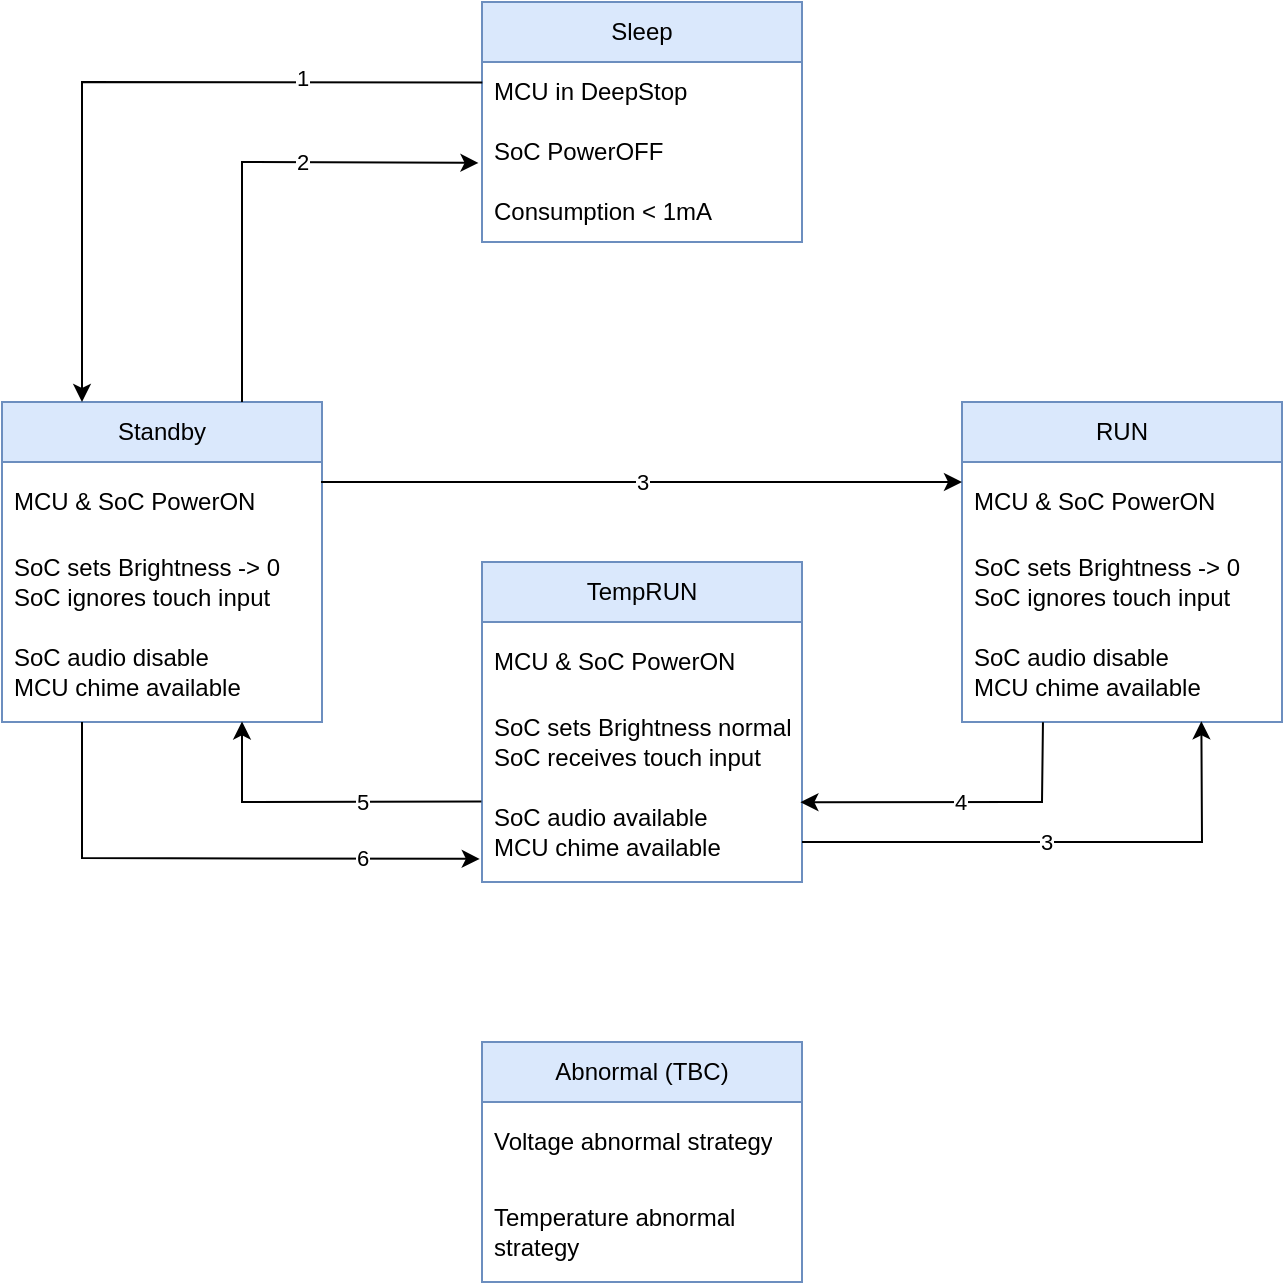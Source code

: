 <mxfile version="21.5.1" type="device">
  <diagram name="Page-1" id="nTvQaMiFDj8szaOnVxSe">
    <mxGraphModel dx="672" dy="428" grid="1" gridSize="10" guides="1" tooltips="1" connect="1" arrows="1" fold="1" page="1" pageScale="1" pageWidth="1100" pageHeight="850" math="0" shadow="0">
      <root>
        <mxCell id="0" />
        <mxCell id="1" parent="0" />
        <mxCell id="KWKxDE593fHNLFvcbUjr-6" value="Sleep" style="swimlane;fontStyle=0;childLayout=stackLayout;horizontal=1;startSize=30;horizontalStack=0;resizeParent=1;resizeParentMax=0;resizeLast=0;collapsible=1;marginBottom=0;whiteSpace=wrap;html=1;fillColor=#dae8fc;strokeColor=#6c8ebf;" vertex="1" parent="1">
          <mxGeometry x="440" y="160" width="160" height="120" as="geometry" />
        </mxCell>
        <mxCell id="KWKxDE593fHNLFvcbUjr-7" value="MCU in DeepStop" style="text;strokeColor=none;fillColor=none;align=left;verticalAlign=middle;spacingLeft=4;spacingRight=4;overflow=hidden;points=[[0,0.5],[1,0.5]];portConstraint=eastwest;rotatable=0;whiteSpace=wrap;html=1;" vertex="1" parent="KWKxDE593fHNLFvcbUjr-6">
          <mxGeometry y="30" width="160" height="30" as="geometry" />
        </mxCell>
        <mxCell id="KWKxDE593fHNLFvcbUjr-8" value="SoC PowerOFF" style="text;strokeColor=none;fillColor=none;align=left;verticalAlign=middle;spacingLeft=4;spacingRight=4;overflow=hidden;points=[[0,0.5],[1,0.5]];portConstraint=eastwest;rotatable=0;whiteSpace=wrap;html=1;" vertex="1" parent="KWKxDE593fHNLFvcbUjr-6">
          <mxGeometry y="60" width="160" height="30" as="geometry" />
        </mxCell>
        <mxCell id="KWKxDE593fHNLFvcbUjr-9" value="Consumption &amp;lt; 1mA" style="text;strokeColor=none;fillColor=none;align=left;verticalAlign=middle;spacingLeft=4;spacingRight=4;overflow=hidden;points=[[0,0.5],[1,0.5]];portConstraint=eastwest;rotatable=0;whiteSpace=wrap;html=1;" vertex="1" parent="KWKxDE593fHNLFvcbUjr-6">
          <mxGeometry y="90" width="160" height="30" as="geometry" />
        </mxCell>
        <mxCell id="KWKxDE593fHNLFvcbUjr-11" value="Standby" style="swimlane;fontStyle=0;childLayout=stackLayout;horizontal=1;startSize=30;horizontalStack=0;resizeParent=1;resizeParentMax=0;resizeLast=0;collapsible=1;marginBottom=0;whiteSpace=wrap;html=1;fillColor=#dae8fc;strokeColor=#6c8ebf;" vertex="1" parent="1">
          <mxGeometry x="200" y="360" width="160" height="160" as="geometry" />
        </mxCell>
        <mxCell id="KWKxDE593fHNLFvcbUjr-12" value="MCU &amp;amp; SoC PowerON" style="text;strokeColor=none;fillColor=none;align=left;verticalAlign=middle;spacingLeft=4;spacingRight=4;overflow=hidden;points=[[0,0.5],[1,0.5]];portConstraint=eastwest;rotatable=0;whiteSpace=wrap;html=1;" vertex="1" parent="KWKxDE593fHNLFvcbUjr-11">
          <mxGeometry y="30" width="160" height="40" as="geometry" />
        </mxCell>
        <mxCell id="KWKxDE593fHNLFvcbUjr-13" value="SoC sets Brightness -&amp;gt; 0&lt;br&gt;SoC ignores touch input" style="text;strokeColor=none;fillColor=none;align=left;verticalAlign=middle;spacingLeft=4;spacingRight=4;overflow=hidden;points=[[0,0.5],[1,0.5]];portConstraint=eastwest;rotatable=0;whiteSpace=wrap;html=1;" vertex="1" parent="KWKxDE593fHNLFvcbUjr-11">
          <mxGeometry y="70" width="160" height="40" as="geometry" />
        </mxCell>
        <mxCell id="KWKxDE593fHNLFvcbUjr-14" value="SoC audio disable&lt;br&gt;MCU chime available" style="text;strokeColor=none;fillColor=none;align=left;verticalAlign=middle;spacingLeft=4;spacingRight=4;overflow=hidden;points=[[0,0.5],[1,0.5]];portConstraint=eastwest;rotatable=0;whiteSpace=wrap;html=1;" vertex="1" parent="KWKxDE593fHNLFvcbUjr-11">
          <mxGeometry y="110" width="160" height="50" as="geometry" />
        </mxCell>
        <mxCell id="KWKxDE593fHNLFvcbUjr-16" value="TempRUN" style="swimlane;fontStyle=0;childLayout=stackLayout;horizontal=1;startSize=30;horizontalStack=0;resizeParent=1;resizeParentMax=0;resizeLast=0;collapsible=1;marginBottom=0;whiteSpace=wrap;html=1;fillColor=#dae8fc;strokeColor=#6c8ebf;" vertex="1" parent="1">
          <mxGeometry x="440" y="440" width="160" height="160" as="geometry" />
        </mxCell>
        <mxCell id="KWKxDE593fHNLFvcbUjr-17" value="MCU &amp;amp; SoC PowerON" style="text;strokeColor=none;fillColor=none;align=left;verticalAlign=middle;spacingLeft=4;spacingRight=4;overflow=hidden;points=[[0,0.5],[1,0.5]];portConstraint=eastwest;rotatable=0;whiteSpace=wrap;html=1;" vertex="1" parent="KWKxDE593fHNLFvcbUjr-16">
          <mxGeometry y="30" width="160" height="40" as="geometry" />
        </mxCell>
        <mxCell id="KWKxDE593fHNLFvcbUjr-18" value="SoC sets Brightness normal&lt;br&gt;SoC receives touch input" style="text;strokeColor=none;fillColor=none;align=left;verticalAlign=middle;spacingLeft=4;spacingRight=4;overflow=hidden;points=[[0,0.5],[1,0.5]];portConstraint=eastwest;rotatable=0;whiteSpace=wrap;html=1;" vertex="1" parent="KWKxDE593fHNLFvcbUjr-16">
          <mxGeometry y="70" width="160" height="40" as="geometry" />
        </mxCell>
        <mxCell id="KWKxDE593fHNLFvcbUjr-19" value="SoC audio available&lt;br&gt;MCU chime available" style="text;strokeColor=none;fillColor=none;align=left;verticalAlign=middle;spacingLeft=4;spacingRight=4;overflow=hidden;points=[[0,0.5],[1,0.5]];portConstraint=eastwest;rotatable=0;whiteSpace=wrap;html=1;" vertex="1" parent="KWKxDE593fHNLFvcbUjr-16">
          <mxGeometry y="110" width="160" height="50" as="geometry" />
        </mxCell>
        <mxCell id="KWKxDE593fHNLFvcbUjr-20" value="RUN" style="swimlane;fontStyle=0;childLayout=stackLayout;horizontal=1;startSize=30;horizontalStack=0;resizeParent=1;resizeParentMax=0;resizeLast=0;collapsible=1;marginBottom=0;whiteSpace=wrap;html=1;fillColor=#dae8fc;strokeColor=#6c8ebf;" vertex="1" parent="1">
          <mxGeometry x="680" y="360" width="160" height="160" as="geometry" />
        </mxCell>
        <mxCell id="KWKxDE593fHNLFvcbUjr-21" value="MCU &amp;amp; SoC PowerON" style="text;strokeColor=none;fillColor=none;align=left;verticalAlign=middle;spacingLeft=4;spacingRight=4;overflow=hidden;points=[[0,0.5],[1,0.5]];portConstraint=eastwest;rotatable=0;whiteSpace=wrap;html=1;" vertex="1" parent="KWKxDE593fHNLFvcbUjr-20">
          <mxGeometry y="30" width="160" height="40" as="geometry" />
        </mxCell>
        <mxCell id="KWKxDE593fHNLFvcbUjr-22" value="SoC sets Brightness -&amp;gt; 0&lt;br&gt;SoC ignores touch input" style="text;strokeColor=none;fillColor=none;align=left;verticalAlign=middle;spacingLeft=4;spacingRight=4;overflow=hidden;points=[[0,0.5],[1,0.5]];portConstraint=eastwest;rotatable=0;whiteSpace=wrap;html=1;" vertex="1" parent="KWKxDE593fHNLFvcbUjr-20">
          <mxGeometry y="70" width="160" height="40" as="geometry" />
        </mxCell>
        <mxCell id="KWKxDE593fHNLFvcbUjr-23" value="SoC audio disable&lt;br&gt;MCU chime available" style="text;strokeColor=none;fillColor=none;align=left;verticalAlign=middle;spacingLeft=4;spacingRight=4;overflow=hidden;points=[[0,0.5],[1,0.5]];portConstraint=eastwest;rotatable=0;whiteSpace=wrap;html=1;" vertex="1" parent="KWKxDE593fHNLFvcbUjr-20">
          <mxGeometry y="110" width="160" height="50" as="geometry" />
        </mxCell>
        <mxCell id="KWKxDE593fHNLFvcbUjr-28" value="Abnormal (TBC)" style="swimlane;fontStyle=0;childLayout=stackLayout;horizontal=1;startSize=30;horizontalStack=0;resizeParent=1;resizeParentMax=0;resizeLast=0;collapsible=1;marginBottom=0;whiteSpace=wrap;html=1;fillColor=#dae8fc;strokeColor=#6c8ebf;" vertex="1" parent="1">
          <mxGeometry x="440" y="680" width="160" height="120" as="geometry" />
        </mxCell>
        <mxCell id="KWKxDE593fHNLFvcbUjr-29" value="Voltage abnormal strategy" style="text;strokeColor=none;fillColor=none;align=left;verticalAlign=middle;spacingLeft=4;spacingRight=4;overflow=hidden;points=[[0,0.5],[1,0.5]];portConstraint=eastwest;rotatable=0;whiteSpace=wrap;html=1;" vertex="1" parent="KWKxDE593fHNLFvcbUjr-28">
          <mxGeometry y="30" width="160" height="40" as="geometry" />
        </mxCell>
        <mxCell id="KWKxDE593fHNLFvcbUjr-30" value="Temperature abnormal strategy" style="text;strokeColor=none;fillColor=none;align=left;verticalAlign=middle;spacingLeft=4;spacingRight=4;overflow=hidden;points=[[0,0.5],[1,0.5]];portConstraint=eastwest;rotatable=0;whiteSpace=wrap;html=1;" vertex="1" parent="KWKxDE593fHNLFvcbUjr-28">
          <mxGeometry y="70" width="160" height="50" as="geometry" />
        </mxCell>
        <mxCell id="KWKxDE593fHNLFvcbUjr-32" value="" style="endArrow=classic;html=1;rounded=0;exitX=0.001;exitY=0.34;exitDx=0;exitDy=0;entryX=0.25;entryY=0;entryDx=0;entryDy=0;exitPerimeter=0;" edge="1" parent="1" source="KWKxDE593fHNLFvcbUjr-7" target="KWKxDE593fHNLFvcbUjr-11">
          <mxGeometry width="50" height="50" relative="1" as="geometry">
            <mxPoint x="440" y="400" as="sourcePoint" />
            <mxPoint x="490" y="350" as="targetPoint" />
            <Array as="points">
              <mxPoint x="240" y="200" />
            </Array>
          </mxGeometry>
        </mxCell>
        <mxCell id="KWKxDE593fHNLFvcbUjr-33" value="1" style="edgeLabel;html=1;align=center;verticalAlign=middle;resizable=0;points=[];" vertex="1" connectable="0" parent="KWKxDE593fHNLFvcbUjr-32">
          <mxGeometry x="-0.51" y="-2" relative="1" as="geometry">
            <mxPoint x="-2" as="offset" />
          </mxGeometry>
        </mxCell>
        <mxCell id="KWKxDE593fHNLFvcbUjr-34" value="" style="endArrow=classic;html=1;rounded=0;exitX=0.75;exitY=0;exitDx=0;exitDy=0;entryX=-0.011;entryY=0.682;entryDx=0;entryDy=0;entryPerimeter=0;" edge="1" parent="1" source="KWKxDE593fHNLFvcbUjr-11" target="KWKxDE593fHNLFvcbUjr-8">
          <mxGeometry width="50" height="50" relative="1" as="geometry">
            <mxPoint x="450" y="210" as="sourcePoint" />
            <mxPoint x="250" y="370" as="targetPoint" />
            <Array as="points">
              <mxPoint x="320" y="240" />
            </Array>
          </mxGeometry>
        </mxCell>
        <mxCell id="KWKxDE593fHNLFvcbUjr-35" value="2" style="edgeLabel;html=1;align=center;verticalAlign=middle;resizable=0;points=[];" vertex="1" connectable="0" parent="KWKxDE593fHNLFvcbUjr-34">
          <mxGeometry x="-0.51" y="-2" relative="1" as="geometry">
            <mxPoint x="28" y="-62" as="offset" />
          </mxGeometry>
        </mxCell>
        <mxCell id="KWKxDE593fHNLFvcbUjr-36" value="" style="endArrow=classic;html=1;rounded=0;exitX=0.997;exitY=0.25;exitDx=0;exitDy=0;exitPerimeter=0;entryX=0;entryY=0.25;entryDx=0;entryDy=0;entryPerimeter=0;" edge="1" parent="1" source="KWKxDE593fHNLFvcbUjr-12" target="KWKxDE593fHNLFvcbUjr-21">
          <mxGeometry width="50" height="50" relative="1" as="geometry">
            <mxPoint x="570" y="400" as="sourcePoint" />
            <mxPoint x="620" y="350" as="targetPoint" />
          </mxGeometry>
        </mxCell>
        <mxCell id="KWKxDE593fHNLFvcbUjr-37" value="3" style="edgeLabel;html=1;align=center;verticalAlign=middle;resizable=0;points=[];" vertex="1" connectable="0" parent="KWKxDE593fHNLFvcbUjr-36">
          <mxGeometry x="0.28" relative="1" as="geometry">
            <mxPoint x="-45" as="offset" />
          </mxGeometry>
        </mxCell>
        <mxCell id="KWKxDE593fHNLFvcbUjr-38" value="" style="endArrow=classic;html=1;rounded=0;exitX=0.997;exitY=0.25;exitDx=0;exitDy=0;exitPerimeter=0;entryX=0.748;entryY=0.993;entryDx=0;entryDy=0;entryPerimeter=0;" edge="1" parent="1" target="KWKxDE593fHNLFvcbUjr-23">
          <mxGeometry width="50" height="50" relative="1" as="geometry">
            <mxPoint x="600" y="580" as="sourcePoint" />
            <mxPoint x="920" y="580" as="targetPoint" />
            <Array as="points">
              <mxPoint x="800" y="580" />
            </Array>
          </mxGeometry>
        </mxCell>
        <mxCell id="KWKxDE593fHNLFvcbUjr-39" value="3" style="edgeLabel;html=1;align=center;verticalAlign=middle;resizable=0;points=[];" vertex="1" connectable="0" parent="KWKxDE593fHNLFvcbUjr-38">
          <mxGeometry x="0.28" relative="1" as="geometry">
            <mxPoint x="-45" as="offset" />
          </mxGeometry>
        </mxCell>
        <mxCell id="KWKxDE593fHNLFvcbUjr-40" value="" style="endArrow=classic;html=1;rounded=0;exitX=0.253;exitY=1.002;exitDx=0;exitDy=0;exitPerimeter=0;entryX=0.995;entryY=0.202;entryDx=0;entryDy=0;entryPerimeter=0;" edge="1" parent="1" source="KWKxDE593fHNLFvcbUjr-23" target="KWKxDE593fHNLFvcbUjr-19">
          <mxGeometry width="50" height="50" relative="1" as="geometry">
            <mxPoint x="610" y="590" as="sourcePoint" />
            <mxPoint x="810" y="530" as="targetPoint" />
            <Array as="points">
              <mxPoint x="720" y="560" />
            </Array>
          </mxGeometry>
        </mxCell>
        <mxCell id="KWKxDE593fHNLFvcbUjr-41" value="4" style="edgeLabel;html=1;align=center;verticalAlign=middle;resizable=0;points=[];" vertex="1" connectable="0" parent="KWKxDE593fHNLFvcbUjr-40">
          <mxGeometry x="0.28" relative="1" as="geometry">
            <mxPoint x="22" as="offset" />
          </mxGeometry>
        </mxCell>
        <mxCell id="KWKxDE593fHNLFvcbUjr-43" value="" style="endArrow=classic;html=1;rounded=0;exitX=-0.002;exitY=0.195;exitDx=0;exitDy=0;exitPerimeter=0;entryX=0.75;entryY=0.994;entryDx=0;entryDy=0;entryPerimeter=0;" edge="1" parent="1" source="KWKxDE593fHNLFvcbUjr-19" target="KWKxDE593fHNLFvcbUjr-14">
          <mxGeometry width="50" height="50" relative="1" as="geometry">
            <mxPoint x="401" y="560" as="sourcePoint" />
            <mxPoint x="280" y="600" as="targetPoint" />
            <Array as="points">
              <mxPoint x="320" y="560" />
            </Array>
          </mxGeometry>
        </mxCell>
        <mxCell id="KWKxDE593fHNLFvcbUjr-44" value="5" style="edgeLabel;html=1;align=center;verticalAlign=middle;resizable=0;points=[];" vertex="1" connectable="0" parent="KWKxDE593fHNLFvcbUjr-43">
          <mxGeometry x="0.28" relative="1" as="geometry">
            <mxPoint x="43" as="offset" />
          </mxGeometry>
        </mxCell>
        <mxCell id="KWKxDE593fHNLFvcbUjr-46" value="" style="endArrow=classic;html=1;rounded=0;exitX=0.25;exitY=1;exitDx=0;exitDy=0;entryX=-0.007;entryY=0.769;entryDx=0;entryDy=0;entryPerimeter=0;" edge="1" parent="1" source="KWKxDE593fHNLFvcbUjr-11" target="KWKxDE593fHNLFvcbUjr-19">
          <mxGeometry width="50" height="50" relative="1" as="geometry">
            <mxPoint x="380" y="610" as="sourcePoint" />
            <mxPoint x="260" y="570" as="targetPoint" />
            <Array as="points">
              <mxPoint x="240" y="588" />
            </Array>
          </mxGeometry>
        </mxCell>
        <mxCell id="KWKxDE593fHNLFvcbUjr-47" value="6" style="edgeLabel;html=1;align=center;verticalAlign=middle;resizable=0;points=[];" vertex="1" connectable="0" parent="KWKxDE593fHNLFvcbUjr-46">
          <mxGeometry x="0.28" relative="1" as="geometry">
            <mxPoint x="37" as="offset" />
          </mxGeometry>
        </mxCell>
      </root>
    </mxGraphModel>
  </diagram>
</mxfile>
